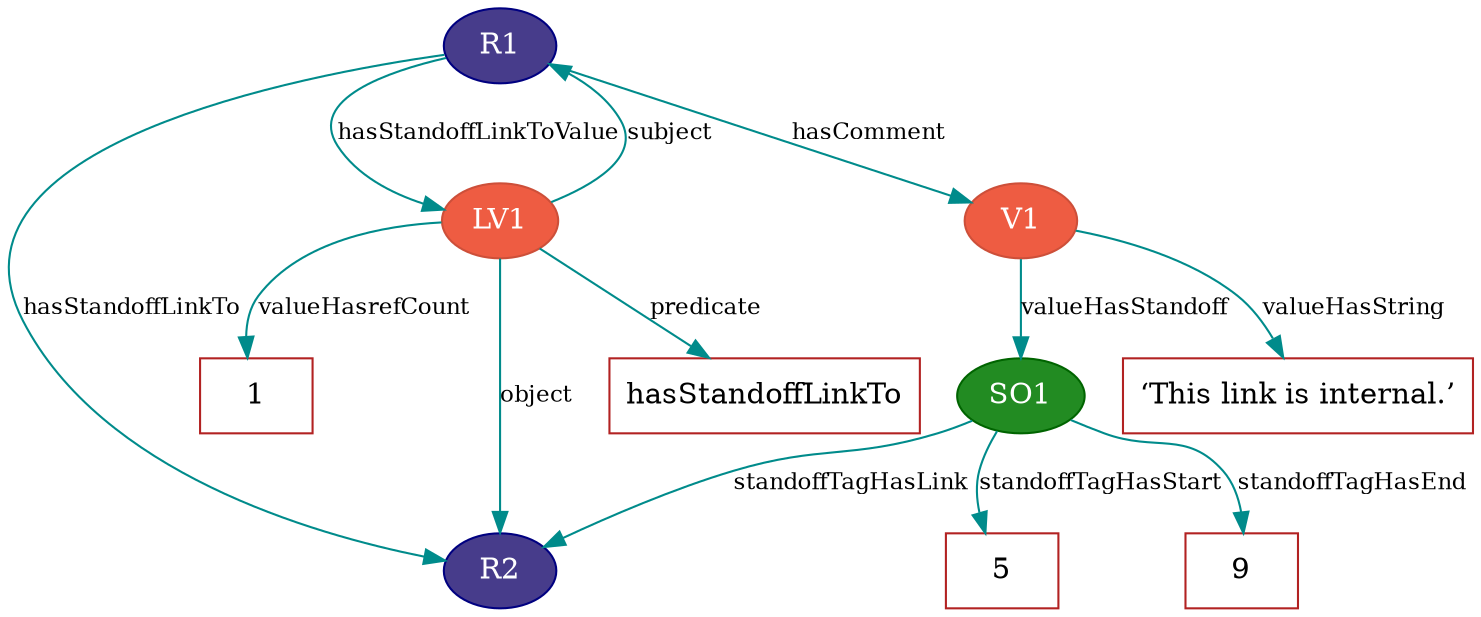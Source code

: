 digraph {
   {
       // Resources
       node [style = filled, fontcolor = white, color = navy, fillcolor = slateblue4]

       r1 [label = "R1"]
       r2 [label = "R2"]
   }

   {
       // Values
       node [style = filled, fontcolor = white, color = tomato3, fillcolor = tomato2]

       v1 [label = "V1"]
       lv1 [label = "LV1"]
   }

   // Standoff tag
   so1 [label = "SO1", style = filled, fontcolor = white, color = darkgreen, fillcolor = forestgreen]

   {
       // Literals
       node [shape = box, color = firebrick]

       v1Str [label = "‘This link is internal.’"]
       tagStart [label = "5"]
       tagEnd [label = "9"]
       hasStandoffLinkTo [label = "hasStandoffLinkTo"]
       refCount [label = "1"]
   }

   edge [fontsize = 11, color = cyan4]

   r1 -> r2 [label = "hasStandoffLinkTo"]
   r1 -> v1 [label = "hasComment"]
   r1 -> lv1 [label = "hasStandoffLinkToValue"]

   v1 -> v1Str [label = "valueHasString"]
   v1 -> so1 [label = "valueHasStandoff"]

   so1 -> tagStart [label = "standoffTagHasStart"]
   so1 -> tagEnd [label = "standoffTagHasEnd"]
   so1 -> r2 [label = "standoffTagHasLink"]

   lv1 -> r1 [label = "subject"]
   lv1 -> hasStandoffLinkTo [label = "predicate"]
   lv1 -> r2 [label = "object"]
   lv1 -> refCount [label = "valueHasrefCount"]

   // Add an invisible edge to order tagStart and tagEnd from left to right.

   {
       rank = same
       tagStart -> tagEnd [style = invis]
       rankdir = LR
   }
}